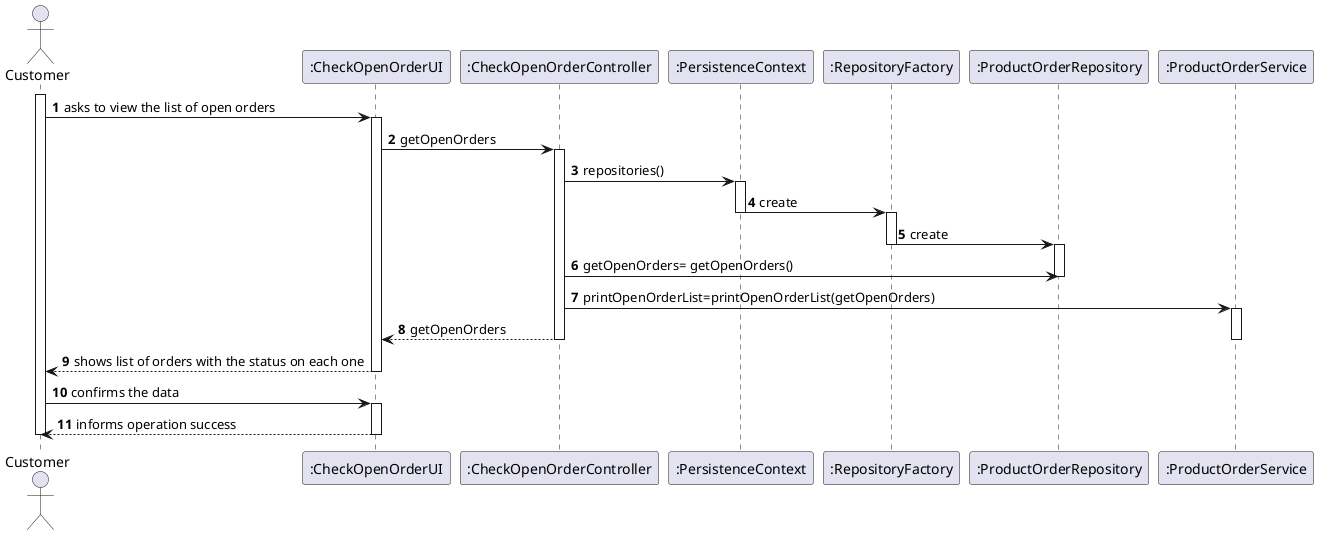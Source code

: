 @startuml
autonumber
'hide footbox
actor "Customer" as WE
participant ":CheckOpenOrderUI" as UI
participant ":CheckOpenOrderController" as CTRL
participant ":PersistenceContext" as PC
participant ":RepositoryFactory" as RF
participant ":ProductOrderRepository" as ProdRepo
participant ":ProductOrderService" as ProdS


activate WE

WE -> UI : asks to view the list of open orders
activate UI


UI -> CTRL : getOpenOrders
activate CTRL
CTRL -> PC : repositories()

activate PC
PC -> RF : create
deactivate PC
activate RF
RF -> ProdRepo : create
deactivate RF
activate ProdRepo
deactivate ProdRepo
CTRL -> ProdRepo : getOpenOrders= getOpenOrders()
deactivate ProdRepo
CTRL -> ProdS : printOpenOrderList=printOpenOrderList(getOpenOrders)


activate ProdS

CTRL --> UI :  getOpenOrders
deactivate ProdS
deactivate CTRL

UI --> WE :shows list of orders with the status on each one
deactivate UI


WE -> UI : confirms the data

activate UI
UI --> WE : informs operation success
deactivate UI

deactivate UI
deactivate WE

@enduml

